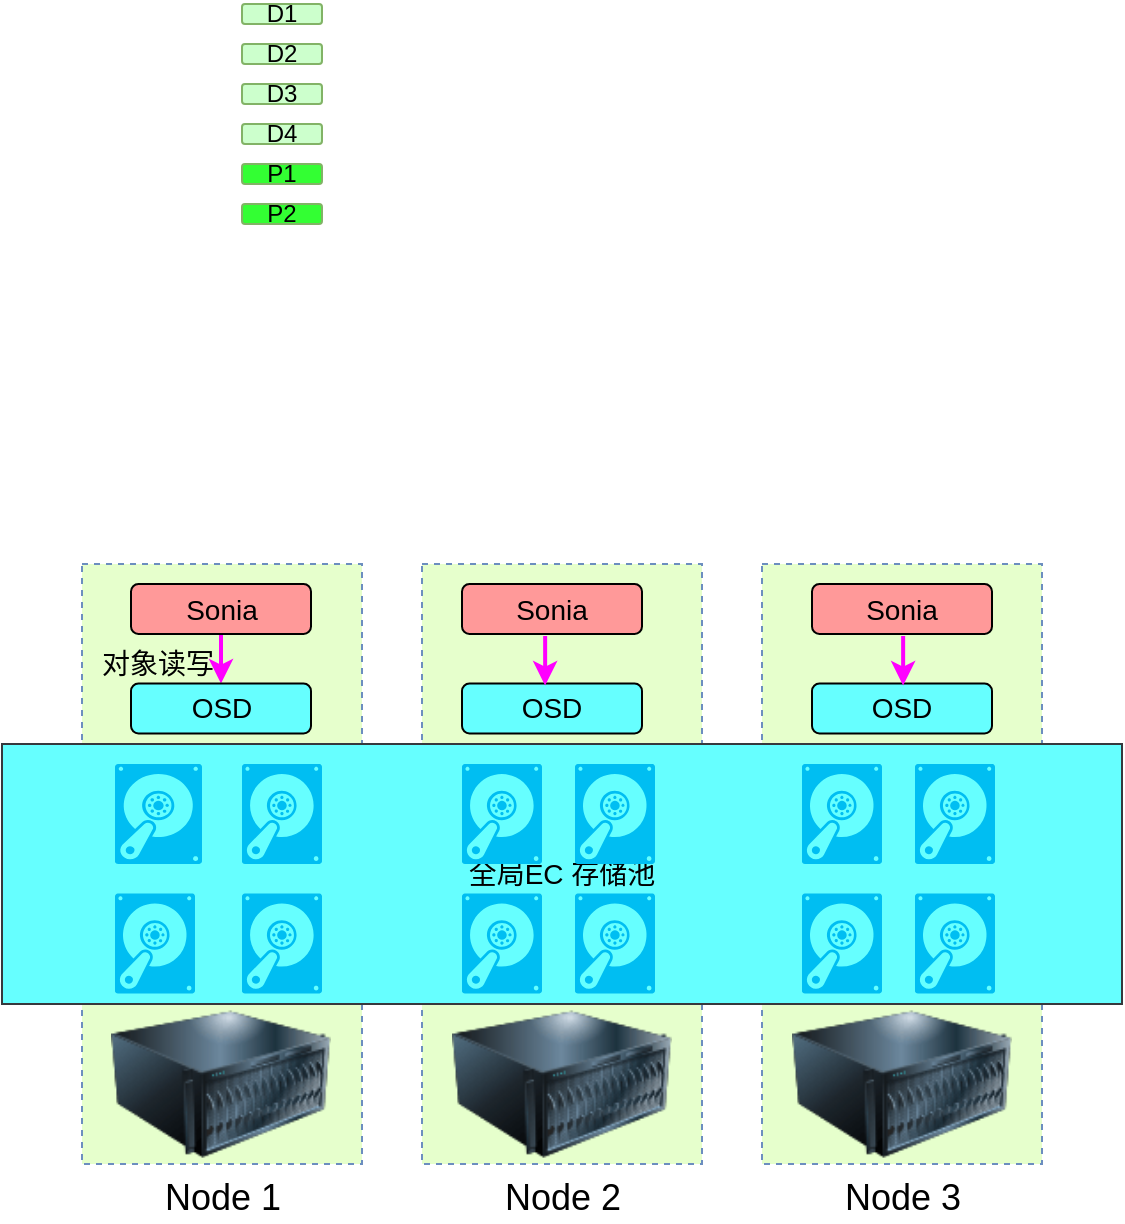 <mxfile version="16.6.1" type="github">
  <diagram name="Page-1" id="12e1b939-464a-85fe-373e-61e167be1490">
    <mxGraphModel dx="965" dy="-588" grid="1" gridSize="10" guides="1" tooltips="1" connect="1" arrows="1" fold="1" page="1" pageScale="1.5" pageWidth="1169" pageHeight="826" background="none" math="0" shadow="0">
      <root>
        <mxCell id="0" />
        <mxCell id="1" parent="0" />
        <mxCell id="1dnlVXwKeEKdhnSRgyNn-1" value="P2" style="rounded=1;whiteSpace=wrap;html=1;fillColor=#33FF33;strokeColor=#82b366;" vertex="1" parent="1">
          <mxGeometry x="480" y="1580" width="40" height="10" as="geometry" />
        </mxCell>
        <mxCell id="1dnlVXwKeEKdhnSRgyNn-18" value="" style="rounded=0;whiteSpace=wrap;html=1;dashed=1;fillColor=#E6FFCC;strokeColor=#6c8ebf;" vertex="1" parent="1">
          <mxGeometry x="740" y="1760" width="140" height="300" as="geometry" />
        </mxCell>
        <mxCell id="1dnlVXwKeEKdhnSRgyNn-19" value="" style="rounded=0;whiteSpace=wrap;html=1;dashed=1;fillColor=#E6FFCC;strokeColor=#6c8ebf;" vertex="1" parent="1">
          <mxGeometry x="570" y="1760" width="140" height="300" as="geometry" />
        </mxCell>
        <mxCell id="1dnlVXwKeEKdhnSRgyNn-20" value="" style="rounded=0;whiteSpace=wrap;html=1;dashed=1;fillColor=#E6FFCC;strokeColor=#6c8ebf;" vertex="1" parent="1">
          <mxGeometry x="400" y="1760" width="140" height="300" as="geometry" />
        </mxCell>
        <mxCell id="1dnlVXwKeEKdhnSRgyNn-21" value="&lt;font style=&quot;font-size: 14px&quot;&gt;全局EC&amp;nbsp;存储池&lt;/font&gt;" style="rounded=0;whiteSpace=wrap;html=1;fillColor=#66FFFF;strokeColor=#36393d;" vertex="1" parent="1">
          <mxGeometry x="360" y="1850" width="560" height="130" as="geometry" />
        </mxCell>
        <mxCell id="1dnlVXwKeEKdhnSRgyNn-22" value="" style="verticalLabelPosition=bottom;html=1;verticalAlign=top;align=center;strokeColor=none;fillColor=#00BEF2;shape=mxgraph.azure.vhd;pointerEvents=1;" vertex="1" parent="1">
          <mxGeometry x="416.5" y="1860" width="43.5" height="50" as="geometry" />
        </mxCell>
        <mxCell id="1dnlVXwKeEKdhnSRgyNn-23" value="" style="verticalLabelPosition=bottom;html=1;verticalAlign=top;align=center;strokeColor=none;fillColor=#00BEF2;shape=mxgraph.azure.vhd;pointerEvents=1;" vertex="1" parent="1">
          <mxGeometry x="480" y="1860" width="40" height="50" as="geometry" />
        </mxCell>
        <mxCell id="1dnlVXwKeEKdhnSRgyNn-24" value="" style="verticalLabelPosition=bottom;html=1;verticalAlign=top;align=center;strokeColor=none;fillColor=#00BEF2;shape=mxgraph.azure.vhd;pointerEvents=1;" vertex="1" parent="1">
          <mxGeometry x="416.5" y="1924.75" width="40" height="50" as="geometry" />
        </mxCell>
        <mxCell id="1dnlVXwKeEKdhnSRgyNn-25" value="" style="verticalLabelPosition=bottom;html=1;verticalAlign=top;align=center;strokeColor=none;fillColor=#00BEF2;shape=mxgraph.azure.vhd;pointerEvents=1;" vertex="1" parent="1">
          <mxGeometry x="480" y="1924.75" width="40" height="50" as="geometry" />
        </mxCell>
        <mxCell id="1dnlVXwKeEKdhnSRgyNn-26" value="" style="verticalLabelPosition=bottom;html=1;verticalAlign=top;align=center;strokeColor=none;fillColor=#00BEF2;shape=mxgraph.azure.vhd;pointerEvents=1;" vertex="1" parent="1">
          <mxGeometry x="590" y="1860" width="40" height="50" as="geometry" />
        </mxCell>
        <mxCell id="1dnlVXwKeEKdhnSRgyNn-27" value="" style="verticalLabelPosition=bottom;html=1;verticalAlign=top;align=center;strokeColor=none;fillColor=#00BEF2;shape=mxgraph.azure.vhd;pointerEvents=1;" vertex="1" parent="1">
          <mxGeometry x="646.5" y="1860" width="40" height="50" as="geometry" />
        </mxCell>
        <mxCell id="1dnlVXwKeEKdhnSRgyNn-28" value="" style="verticalLabelPosition=bottom;html=1;verticalAlign=top;align=center;strokeColor=none;fillColor=#00BEF2;shape=mxgraph.azure.vhd;pointerEvents=1;" vertex="1" parent="1">
          <mxGeometry x="590" y="1924.75" width="40" height="50" as="geometry" />
        </mxCell>
        <mxCell id="1dnlVXwKeEKdhnSRgyNn-29" value="" style="verticalLabelPosition=bottom;html=1;verticalAlign=top;align=center;strokeColor=none;fillColor=#00BEF2;shape=mxgraph.azure.vhd;pointerEvents=1;" vertex="1" parent="1">
          <mxGeometry x="646.5" y="1924.75" width="40" height="50" as="geometry" />
        </mxCell>
        <mxCell id="1dnlVXwKeEKdhnSRgyNn-30" value="&lt;font style=&quot;font-size: 18px&quot;&gt;Node 1&lt;/font&gt;" style="image;html=1;image=img/lib/clip_art/computers/Server_128x128.png" vertex="1" parent="1">
          <mxGeometry x="414.5" y="1980" width="110" height="80" as="geometry" />
        </mxCell>
        <mxCell id="1dnlVXwKeEKdhnSRgyNn-31" value="&lt;font style=&quot;font-size: 18px&quot;&gt;Node 2&lt;/font&gt;" style="image;html=1;image=img/lib/clip_art/computers/Server_128x128.png" vertex="1" parent="1">
          <mxGeometry x="585" y="1980" width="110" height="80" as="geometry" />
        </mxCell>
        <mxCell id="1dnlVXwKeEKdhnSRgyNn-32" value="" style="verticalLabelPosition=bottom;html=1;verticalAlign=top;align=center;strokeColor=none;fillColor=#00BEF2;shape=mxgraph.azure.vhd;pointerEvents=1;" vertex="1" parent="1">
          <mxGeometry x="760" y="1860" width="40" height="50" as="geometry" />
        </mxCell>
        <mxCell id="1dnlVXwKeEKdhnSRgyNn-33" value="" style="verticalLabelPosition=bottom;html=1;verticalAlign=top;align=center;strokeColor=none;fillColor=#00BEF2;shape=mxgraph.azure.vhd;pointerEvents=1;" vertex="1" parent="1">
          <mxGeometry x="816.5" y="1860" width="40" height="50" as="geometry" />
        </mxCell>
        <mxCell id="1dnlVXwKeEKdhnSRgyNn-34" value="" style="verticalLabelPosition=bottom;html=1;verticalAlign=top;align=center;strokeColor=none;fillColor=#00BEF2;shape=mxgraph.azure.vhd;pointerEvents=1;" vertex="1" parent="1">
          <mxGeometry x="760" y="1924.75" width="40" height="50" as="geometry" />
        </mxCell>
        <mxCell id="1dnlVXwKeEKdhnSRgyNn-35" value="" style="verticalLabelPosition=bottom;html=1;verticalAlign=top;align=center;strokeColor=none;fillColor=#00BEF2;shape=mxgraph.azure.vhd;pointerEvents=1;" vertex="1" parent="1">
          <mxGeometry x="816.5" y="1924.75" width="40" height="50" as="geometry" />
        </mxCell>
        <mxCell id="1dnlVXwKeEKdhnSRgyNn-36" value="&lt;font style=&quot;font-size: 18px&quot;&gt;Node 3&lt;/font&gt;" style="image;html=1;image=img/lib/clip_art/computers/Server_128x128.png" vertex="1" parent="1">
          <mxGeometry x="755" y="1980" width="110" height="80" as="geometry" />
        </mxCell>
        <mxCell id="1dnlVXwKeEKdhnSRgyNn-37" style="edgeStyle=orthogonalEdgeStyle;rounded=0;orthogonalLoop=1;jettySize=auto;html=1;exitX=0.5;exitY=1;exitDx=0;exitDy=0;fontSize=14;strokeColor=#FF00FF;strokeWidth=2;" edge="1" parent="1" source="1dnlVXwKeEKdhnSRgyNn-38" target="1dnlVXwKeEKdhnSRgyNn-39">
          <mxGeometry relative="1" as="geometry" />
        </mxCell>
        <mxCell id="1dnlVXwKeEKdhnSRgyNn-38" value="&lt;font style=&quot;font-size: 14px&quot;&gt;Sonia&lt;/font&gt;" style="rounded=1;whiteSpace=wrap;html=1;fillColor=#FF9999;" vertex="1" parent="1">
          <mxGeometry x="424.5" y="1770" width="90" height="25" as="geometry" />
        </mxCell>
        <mxCell id="1dnlVXwKeEKdhnSRgyNn-39" value="OSD" style="rounded=1;whiteSpace=wrap;html=1;fillColor=#66FFFF;fontSize=14;" vertex="1" parent="1">
          <mxGeometry x="424.5" y="1819.75" width="90" height="25" as="geometry" />
        </mxCell>
        <mxCell id="1dnlVXwKeEKdhnSRgyNn-40" value="对象读写" style="text;html=1;strokeColor=none;fillColor=none;align=center;verticalAlign=middle;whiteSpace=wrap;rounded=0;fontSize=14;" vertex="1" parent="1">
          <mxGeometry x="408.25" y="1795" width="60" height="30" as="geometry" />
        </mxCell>
        <mxCell id="1dnlVXwKeEKdhnSRgyNn-44" value="&lt;font style=&quot;font-size: 14px&quot;&gt;Sonia&lt;/font&gt;" style="rounded=1;whiteSpace=wrap;html=1;fillColor=#FF9999;" vertex="1" parent="1">
          <mxGeometry x="590" y="1770" width="90" height="25" as="geometry" />
        </mxCell>
        <mxCell id="1dnlVXwKeEKdhnSRgyNn-45" value="OSD" style="rounded=1;whiteSpace=wrap;html=1;fillColor=#66FFFF;fontSize=14;" vertex="1" parent="1">
          <mxGeometry x="590" y="1819.75" width="90" height="25" as="geometry" />
        </mxCell>
        <mxCell id="1dnlVXwKeEKdhnSRgyNn-46" value="&lt;font style=&quot;font-size: 14px&quot;&gt;Sonia&lt;/font&gt;" style="rounded=1;whiteSpace=wrap;html=1;fillColor=#FF9999;" vertex="1" parent="1">
          <mxGeometry x="765" y="1770" width="90" height="25" as="geometry" />
        </mxCell>
        <mxCell id="1dnlVXwKeEKdhnSRgyNn-47" value="OSD" style="rounded=1;whiteSpace=wrap;html=1;fillColor=#66FFFF;fontSize=14;" vertex="1" parent="1">
          <mxGeometry x="765" y="1819.75" width="90" height="25" as="geometry" />
        </mxCell>
        <mxCell id="1dnlVXwKeEKdhnSRgyNn-48" style="edgeStyle=orthogonalEdgeStyle;rounded=0;orthogonalLoop=1;jettySize=auto;html=1;exitX=0.5;exitY=1;exitDx=0;exitDy=0;fontSize=14;strokeColor=#FF00FF;strokeWidth=2;" edge="1" parent="1">
          <mxGeometry relative="1" as="geometry">
            <mxPoint x="631.571" y="1796" as="sourcePoint" />
            <mxPoint x="631.571" y="1820.75" as="targetPoint" />
          </mxGeometry>
        </mxCell>
        <mxCell id="1dnlVXwKeEKdhnSRgyNn-49" style="edgeStyle=orthogonalEdgeStyle;rounded=0;orthogonalLoop=1;jettySize=auto;html=1;exitX=0.5;exitY=1;exitDx=0;exitDy=0;fontSize=14;strokeColor=#FF00FF;strokeWidth=2;" edge="1" parent="1">
          <mxGeometry relative="1" as="geometry">
            <mxPoint x="810.571" y="1796" as="sourcePoint" />
            <mxPoint x="810.571" y="1820.75" as="targetPoint" />
          </mxGeometry>
        </mxCell>
        <mxCell id="1dnlVXwKeEKdhnSRgyNn-50" value="D1" style="rounded=1;whiteSpace=wrap;html=1;fillColor=#CCFFCC;strokeColor=#82b366;" vertex="1" parent="1">
          <mxGeometry x="480" y="1480" width="40" height="10" as="geometry" />
        </mxCell>
        <mxCell id="1dnlVXwKeEKdhnSRgyNn-51" value="D2" style="rounded=1;whiteSpace=wrap;html=1;fillColor=#CCFFCC;strokeColor=#82b366;" vertex="1" parent="1">
          <mxGeometry x="480" y="1500" width="40" height="10" as="geometry" />
        </mxCell>
        <mxCell id="1dnlVXwKeEKdhnSRgyNn-52" value="P1" style="rounded=1;whiteSpace=wrap;html=1;fillColor=#33FF33;strokeColor=#82b366;" vertex="1" parent="1">
          <mxGeometry x="480" y="1560" width="40" height="10" as="geometry" />
        </mxCell>
        <mxCell id="1dnlVXwKeEKdhnSRgyNn-53" value="D4" style="rounded=1;whiteSpace=wrap;html=1;fillColor=#CCFFCC;strokeColor=#82b366;" vertex="1" parent="1">
          <mxGeometry x="480" y="1540" width="40" height="10" as="geometry" />
        </mxCell>
        <mxCell id="1dnlVXwKeEKdhnSRgyNn-54" value="D3" style="rounded=1;whiteSpace=wrap;html=1;fillColor=#CCFFCC;strokeColor=#82b366;" vertex="1" parent="1">
          <mxGeometry x="480" y="1520" width="40" height="10" as="geometry" />
        </mxCell>
      </root>
    </mxGraphModel>
  </diagram>
</mxfile>
